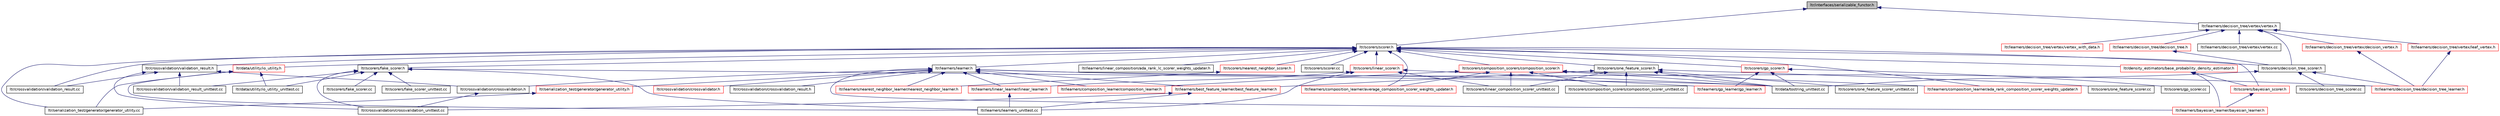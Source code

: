 digraph G
{
  edge [fontname="Helvetica",fontsize="10",labelfontname="Helvetica",labelfontsize="10"];
  node [fontname="Helvetica",fontsize="10",shape=record];
  Node1 [label="ltr/interfaces/serializable_functor.h",height=0.2,width=0.4,color="black", fillcolor="grey75", style="filled" fontcolor="black"];
  Node1 -> Node2 [dir="back",color="midnightblue",fontsize="10",style="solid",fontname="Helvetica"];
  Node2 [label="ltr/scorers/scorer.h",height=0.2,width=0.4,color="black", fillcolor="white", style="filled",URL="$scorer_8h.html"];
  Node2 -> Node3 [dir="back",color="midnightblue",fontsize="10",style="solid",fontname="Helvetica"];
  Node3 [label="ltr/learners/learner.h",height=0.2,width=0.4,color="black", fillcolor="white", style="filled",URL="$learner_8h.html"];
  Node3 -> Node4 [dir="back",color="midnightblue",fontsize="10",style="solid",fontname="Helvetica"];
  Node4 [label="ltr/crossvalidation/crossvalidation.h",height=0.2,width=0.4,color="black", fillcolor="white", style="filled",URL="$crossvalidation_8h.html"];
  Node4 -> Node5 [dir="back",color="midnightblue",fontsize="10",style="solid",fontname="Helvetica"];
  Node5 [label="ltr/crossvalidation/crossvalidation_unittest.cc",height=0.2,width=0.4,color="black", fillcolor="white", style="filled",URL="$crossvalidation__unittest_8cc.html"];
  Node3 -> Node6 [dir="back",color="midnightblue",fontsize="10",style="solid",fontname="Helvetica"];
  Node6 [label="ltr/crossvalidation/crossvalidation_result.h",height=0.2,width=0.4,color="black", fillcolor="white", style="filled",URL="$crossvalidation__result_8h.html"];
  Node3 -> Node7 [dir="back",color="midnightblue",fontsize="10",style="solid",fontname="Helvetica"];
  Node7 [label="ltr/learners/best_feature_learner/best_feature_learner.h",height=0.2,width=0.4,color="red", fillcolor="white", style="filled",URL="$best__feature__learner_8h.html"];
  Node7 -> Node5 [dir="back",color="midnightblue",fontsize="10",style="solid",fontname="Helvetica"];
  Node7 -> Node8 [dir="back",color="midnightblue",fontsize="10",style="solid",fontname="Helvetica"];
  Node8 [label="ltr/learners/learners_unittest.cc",height=0.2,width=0.4,color="black", fillcolor="white", style="filled",URL="$learners__unittest_8cc.html"];
  Node3 -> Node9 [dir="back",color="midnightblue",fontsize="10",style="solid",fontname="Helvetica"];
  Node9 [label="ltr/crossvalidation/crossvalidator.h",height=0.2,width=0.4,color="red", fillcolor="white", style="filled",URL="$crossvalidator_8h.html"];
  Node3 -> Node10 [dir="back",color="midnightblue",fontsize="10",style="solid",fontname="Helvetica"];
  Node10 [label="ltr/learners/bayesian_learner/bayesian_learner.h",height=0.2,width=0.4,color="red", fillcolor="white", style="filled",URL="$bayesian__learner_8h.html"];
  Node3 -> Node11 [dir="back",color="midnightblue",fontsize="10",style="solid",fontname="Helvetica"];
  Node11 [label="ltr/learners/composition_learner/composition_learner.h",height=0.2,width=0.4,color="red", fillcolor="white", style="filled",URL="$composition__learner_8h.html"];
  Node3 -> Node12 [dir="back",color="midnightblue",fontsize="10",style="solid",fontname="Helvetica"];
  Node12 [label="ltr/learners/decision_tree/decision_tree_learner.h",height=0.2,width=0.4,color="red", fillcolor="white", style="filled",URL="$decision__tree__learner_8h.html"];
  Node3 -> Node13 [dir="back",color="midnightblue",fontsize="10",style="solid",fontname="Helvetica"];
  Node13 [label="ltr/learners/gp_learner/gp_learner.h",height=0.2,width=0.4,color="red", fillcolor="white", style="filled",URL="$gp__learner_8h.html"];
  Node3 -> Node14 [dir="back",color="midnightblue",fontsize="10",style="solid",fontname="Helvetica"];
  Node14 [label="ltr/learners/linear_learner/linear_learner.h",height=0.2,width=0.4,color="red", fillcolor="white", style="filled",URL="$linear__learner_8h.html"];
  Node14 -> Node8 [dir="back",color="midnightblue",fontsize="10",style="solid",fontname="Helvetica"];
  Node3 -> Node15 [dir="back",color="midnightblue",fontsize="10",style="solid",fontname="Helvetica"];
  Node15 [label="ltr/learners/nearest_neighbor_learner/nearest_neighbor_learner.h",height=0.2,width=0.4,color="red", fillcolor="white", style="filled",URL="$nearest__neighbor__learner_8h.html"];
  Node3 -> Node16 [dir="back",color="midnightblue",fontsize="10",style="solid",fontname="Helvetica"];
  Node16 [label="ltr/serialization_test/generator/generator_utility.h",height=0.2,width=0.4,color="red", fillcolor="white", style="filled",URL="$generator__utility_8h.html"];
  Node16 -> Node17 [dir="back",color="midnightblue",fontsize="10",style="solid",fontname="Helvetica"];
  Node17 [label="ltr/serialization_test/generator/generator_utility.cc",height=0.2,width=0.4,color="black", fillcolor="white", style="filled",URL="$generator__utility_8cc.html"];
  Node2 -> Node18 [dir="back",color="midnightblue",fontsize="10",style="solid",fontname="Helvetica"];
  Node18 [label="ltr/crossvalidation/validation_result.h",height=0.2,width=0.4,color="black", fillcolor="white", style="filled",URL="$validation__result_8h.html"];
  Node18 -> Node4 [dir="back",color="midnightblue",fontsize="10",style="solid",fontname="Helvetica"];
  Node18 -> Node5 [dir="back",color="midnightblue",fontsize="10",style="solid",fontname="Helvetica"];
  Node18 -> Node19 [dir="back",color="midnightblue",fontsize="10",style="solid",fontname="Helvetica"];
  Node19 [label="ltr/crossvalidation/validation_result.cc",height=0.2,width=0.4,color="black", fillcolor="white", style="filled",URL="$validation__result_8cc.html"];
  Node18 -> Node20 [dir="back",color="midnightblue",fontsize="10",style="solid",fontname="Helvetica"];
  Node20 [label="ltr/crossvalidation/validation_result_unittest.cc",height=0.2,width=0.4,color="black", fillcolor="white", style="filled",URL="$validation__result__unittest_8cc.html"];
  Node2 -> Node21 [dir="back",color="midnightblue",fontsize="10",style="solid",fontname="Helvetica"];
  Node21 [label="ltr/scorers/one_feature_scorer.h",height=0.2,width=0.4,color="black", fillcolor="white", style="filled",URL="$one__feature__scorer_8h.html"];
  Node21 -> Node7 [dir="back",color="midnightblue",fontsize="10",style="solid",fontname="Helvetica"];
  Node21 -> Node22 [dir="back",color="midnightblue",fontsize="10",style="solid",fontname="Helvetica"];
  Node22 [label="ltr/data/tostring_unittest.cc",height=0.2,width=0.4,color="black", fillcolor="white", style="filled",URL="$tostring__unittest_8cc.html"];
  Node21 -> Node23 [dir="back",color="midnightblue",fontsize="10",style="solid",fontname="Helvetica"];
  Node23 [label="ltr/scorers/composition_scorers/composition_scorer_unittest.cc",height=0.2,width=0.4,color="black", fillcolor="white", style="filled",URL="$composition__scorer__unittest_8cc.html"];
  Node21 -> Node24 [dir="back",color="midnightblue",fontsize="10",style="solid",fontname="Helvetica"];
  Node24 [label="ltr/scorers/linear_composition_scorer_unittest.cc",height=0.2,width=0.4,color="black", fillcolor="white", style="filled",URL="$linear__composition__scorer__unittest_8cc.html"];
  Node21 -> Node25 [dir="back",color="midnightblue",fontsize="10",style="solid",fontname="Helvetica"];
  Node25 [label="ltr/scorers/one_feature_scorer.cc",height=0.2,width=0.4,color="black", fillcolor="white", style="filled",URL="$one__feature__scorer_8cc.html"];
  Node21 -> Node26 [dir="back",color="midnightblue",fontsize="10",style="solid",fontname="Helvetica"];
  Node26 [label="ltr/scorers/one_feature_scorer_unittest.cc",height=0.2,width=0.4,color="black", fillcolor="white", style="filled",URL="$one__feature__scorer__unittest_8cc.html"];
  Node2 -> Node27 [dir="back",color="midnightblue",fontsize="10",style="solid",fontname="Helvetica"];
  Node27 [label="ltr/scorers/fake_scorer.h",height=0.2,width=0.4,color="black", fillcolor="white", style="filled",URL="$fake__scorer_8h.html"];
  Node27 -> Node5 [dir="back",color="midnightblue",fontsize="10",style="solid",fontname="Helvetica"];
  Node27 -> Node20 [dir="back",color="midnightblue",fontsize="10",style="solid",fontname="Helvetica"];
  Node27 -> Node22 [dir="back",color="midnightblue",fontsize="10",style="solid",fontname="Helvetica"];
  Node27 -> Node28 [dir="back",color="midnightblue",fontsize="10",style="solid",fontname="Helvetica"];
  Node28 [label="ltr/data/utility/io_utility_unittest.cc",height=0.2,width=0.4,color="black", fillcolor="white", style="filled",URL="$io__utility__unittest_8cc.html"];
  Node27 -> Node8 [dir="back",color="midnightblue",fontsize="10",style="solid",fontname="Helvetica"];
  Node27 -> Node29 [dir="back",color="midnightblue",fontsize="10",style="solid",fontname="Helvetica"];
  Node29 [label="ltr/scorers/fake_scorer.cc",height=0.2,width=0.4,color="black", fillcolor="white", style="filled",URL="$fake__scorer_8cc.html"];
  Node27 -> Node30 [dir="back",color="midnightblue",fontsize="10",style="solid",fontname="Helvetica"];
  Node30 [label="ltr/scorers/fake_scorer_unittest.cc",height=0.2,width=0.4,color="black", fillcolor="white", style="filled",URL="$fake__scorer__unittest_8cc.html"];
  Node2 -> Node19 [dir="back",color="midnightblue",fontsize="10",style="solid",fontname="Helvetica"];
  Node2 -> Node31 [dir="back",color="midnightblue",fontsize="10",style="solid",fontname="Helvetica"];
  Node31 [label="ltr/scorers/decision_tree_scorer.h",height=0.2,width=0.4,color="black", fillcolor="white", style="filled",URL="$decision__tree__scorer_8h.html"];
  Node31 -> Node22 [dir="back",color="midnightblue",fontsize="10",style="solid",fontname="Helvetica"];
  Node31 -> Node12 [dir="back",color="midnightblue",fontsize="10",style="solid",fontname="Helvetica"];
  Node31 -> Node32 [dir="back",color="midnightblue",fontsize="10",style="solid",fontname="Helvetica"];
  Node32 [label="ltr/scorers/decision_tree_scorer.cc",height=0.2,width=0.4,color="black", fillcolor="white", style="filled",URL="$decision__tree__scorer_8cc.html"];
  Node2 -> Node33 [dir="back",color="midnightblue",fontsize="10",style="solid",fontname="Helvetica"];
  Node33 [label="ltr/scorers/gp_scorer.h",height=0.2,width=0.4,color="red", fillcolor="white", style="filled",URL="$gp__scorer_8h.html"];
  Node33 -> Node22 [dir="back",color="midnightblue",fontsize="10",style="solid",fontname="Helvetica"];
  Node33 -> Node13 [dir="back",color="midnightblue",fontsize="10",style="solid",fontname="Helvetica"];
  Node33 -> Node34 [dir="back",color="midnightblue",fontsize="10",style="solid",fontname="Helvetica"];
  Node34 [label="ltr/scorers/gp_scorer.cc",height=0.2,width=0.4,color="black", fillcolor="white", style="filled",URL="$gp__scorer_8cc.html"];
  Node2 -> Node35 [dir="back",color="midnightblue",fontsize="10",style="solid",fontname="Helvetica"];
  Node35 [label="ltr/scorers/linear_scorer.h",height=0.2,width=0.4,color="red", fillcolor="white", style="filled",URL="$linear__scorer_8h.html"];
  Node35 -> Node22 [dir="back",color="midnightblue",fontsize="10",style="solid",fontname="Helvetica"];
  Node35 -> Node14 [dir="back",color="midnightblue",fontsize="10",style="solid",fontname="Helvetica"];
  Node35 -> Node8 [dir="back",color="midnightblue",fontsize="10",style="solid",fontname="Helvetica"];
  Node35 -> Node24 [dir="back",color="midnightblue",fontsize="10",style="solid",fontname="Helvetica"];
  Node2 -> Node36 [dir="back",color="midnightblue",fontsize="10",style="solid",fontname="Helvetica"];
  Node36 [label="ltr/scorers/composition_scorers/composition_scorer.h",height=0.2,width=0.4,color="red", fillcolor="white", style="filled",URL="$composition__scorer_8h.html"];
  Node36 -> Node22 [dir="back",color="midnightblue",fontsize="10",style="solid",fontname="Helvetica"];
  Node36 -> Node37 [dir="back",color="midnightblue",fontsize="10",style="solid",fontname="Helvetica"];
  Node37 [label="ltr/learners/composition_learner/ada_rank_composition_scorer_weights_updater.h",height=0.2,width=0.4,color="red", fillcolor="white", style="filled",URL="$ada__rank__composition__scorer__weights__updater_8h.html"];
  Node36 -> Node38 [dir="back",color="midnightblue",fontsize="10",style="solid",fontname="Helvetica"];
  Node38 [label="ltr/learners/composition_learner/average_composition_scorer_weights_updater.h",height=0.2,width=0.4,color="red", fillcolor="white", style="filled",URL="$average__composition__scorer__weights__updater_8h.html"];
  Node36 -> Node11 [dir="back",color="midnightblue",fontsize="10",style="solid",fontname="Helvetica"];
  Node36 -> Node23 [dir="back",color="midnightblue",fontsize="10",style="solid",fontname="Helvetica"];
  Node36 -> Node24 [dir="back",color="midnightblue",fontsize="10",style="solid",fontname="Helvetica"];
  Node2 -> Node39 [dir="back",color="midnightblue",fontsize="10",style="solid",fontname="Helvetica"];
  Node39 [label="ltr/data/utility/io_utility.h",height=0.2,width=0.4,color="red", fillcolor="white", style="filled",URL="$io__utility_8h.html"];
  Node39 -> Node28 [dir="back",color="midnightblue",fontsize="10",style="solid",fontname="Helvetica"];
  Node39 -> Node8 [dir="back",color="midnightblue",fontsize="10",style="solid",fontname="Helvetica"];
  Node39 -> Node17 [dir="back",color="midnightblue",fontsize="10",style="solid",fontname="Helvetica"];
  Node2 -> Node40 [dir="back",color="midnightblue",fontsize="10",style="solid",fontname="Helvetica"];
  Node40 [label="ltr/density_estimators/base_probability_density_estimator.h",height=0.2,width=0.4,color="red", fillcolor="white", style="filled",URL="$base__probability__density__estimator_8h.html"];
  Node40 -> Node41 [dir="back",color="midnightblue",fontsize="10",style="solid",fontname="Helvetica"];
  Node41 [label="ltr/scorers/bayesian_scorer.h",height=0.2,width=0.4,color="red", fillcolor="white", style="filled",URL="$bayesian__scorer_8h.html"];
  Node41 -> Node10 [dir="back",color="midnightblue",fontsize="10",style="solid",fontname="Helvetica"];
  Node40 -> Node10 [dir="back",color="midnightblue",fontsize="10",style="solid",fontname="Helvetica"];
  Node2 -> Node41 [dir="back",color="midnightblue",fontsize="10",style="solid",fontname="Helvetica"];
  Node2 -> Node37 [dir="back",color="midnightblue",fontsize="10",style="solid",fontname="Helvetica"];
  Node2 -> Node38 [dir="back",color="midnightblue",fontsize="10",style="solid",fontname="Helvetica"];
  Node2 -> Node42 [dir="back",color="midnightblue",fontsize="10",style="solid",fontname="Helvetica"];
  Node42 [label="ltr/learners/linear_composition/ada_rank_lc_scorer_weights_updater.h",height=0.2,width=0.4,color="black", fillcolor="white", style="filled",URL="$ada__rank__lc__scorer__weights__updater_8h.html"];
  Node2 -> Node43 [dir="back",color="midnightblue",fontsize="10",style="solid",fontname="Helvetica"];
  Node43 [label="ltr/scorers/nearest_neighbor_scorer.h",height=0.2,width=0.4,color="red", fillcolor="white", style="filled",URL="$nearest__neighbor__scorer_8h.html"];
  Node43 -> Node15 [dir="back",color="midnightblue",fontsize="10",style="solid",fontname="Helvetica"];
  Node2 -> Node44 [dir="back",color="midnightblue",fontsize="10",style="solid",fontname="Helvetica"];
  Node44 [label="ltr/scorers/scorer.cc",height=0.2,width=0.4,color="black", fillcolor="white", style="filled",URL="$scorer_8cc.html"];
  Node2 -> Node17 [dir="back",color="midnightblue",fontsize="10",style="solid",fontname="Helvetica"];
  Node1 -> Node45 [dir="back",color="midnightblue",fontsize="10",style="solid",fontname="Helvetica"];
  Node45 [label="ltr/learners/decision_tree/vertex/vertex.h",height=0.2,width=0.4,color="black", fillcolor="white", style="filled",URL="$vertex_8h.html"];
  Node45 -> Node31 [dir="back",color="midnightblue",fontsize="10",style="solid",fontname="Helvetica"];
  Node45 -> Node46 [dir="back",color="midnightblue",fontsize="10",style="solid",fontname="Helvetica"];
  Node46 [label="ltr/learners/decision_tree/decision_tree.h",height=0.2,width=0.4,color="red", fillcolor="white", style="filled",URL="$decision__tree_8h.html"];
  Node46 -> Node31 [dir="back",color="midnightblue",fontsize="10",style="solid",fontname="Helvetica"];
  Node45 -> Node47 [dir="back",color="midnightblue",fontsize="10",style="solid",fontname="Helvetica"];
  Node47 [label="ltr/learners/decision_tree/vertex/decision_vertex.h",height=0.2,width=0.4,color="red", fillcolor="white", style="filled",URL="$decision__vertex_8h.html"];
  Node47 -> Node12 [dir="back",color="midnightblue",fontsize="10",style="solid",fontname="Helvetica"];
  Node45 -> Node48 [dir="back",color="midnightblue",fontsize="10",style="solid",fontname="Helvetica"];
  Node48 [label="ltr/learners/decision_tree/vertex/vertex_with_data.h",height=0.2,width=0.4,color="red", fillcolor="white", style="filled",URL="$vertex__with__data_8h.html"];
  Node45 -> Node49 [dir="back",color="midnightblue",fontsize="10",style="solid",fontname="Helvetica"];
  Node49 [label="ltr/learners/decision_tree/vertex/leaf_vertex.h",height=0.2,width=0.4,color="red", fillcolor="white", style="filled",URL="$leaf__vertex_8h.html"];
  Node49 -> Node12 [dir="back",color="midnightblue",fontsize="10",style="solid",fontname="Helvetica"];
  Node45 -> Node50 [dir="back",color="midnightblue",fontsize="10",style="solid",fontname="Helvetica"];
  Node50 [label="ltr/learners/decision_tree/vertex/vertex.cc",height=0.2,width=0.4,color="black", fillcolor="white", style="filled",URL="$vertex_8cc.html"];
}
